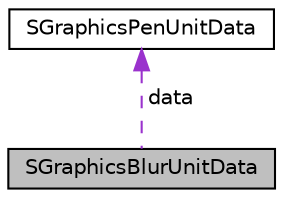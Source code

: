 digraph "SGraphicsBlurUnitData"
{
  edge [fontname="Helvetica",fontsize="10",labelfontname="Helvetica",labelfontsize="10"];
  node [fontname="Helvetica",fontsize="10",shape=record];
  Node1 [label="SGraphicsBlurUnitData",height=0.2,width=0.4,color="black", fillcolor="grey75", style="filled", fontcolor="black"];
  Node2 -> Node1 [dir="back",color="darkorchid3",fontsize="10",style="dashed",label=" data" ,fontname="Helvetica"];
  Node2 [label="SGraphicsPenUnitData",height=0.2,width=0.4,color="black", fillcolor="white", style="filled",URL="$struct_s_graphics_pen_unit_data.html"];
}
